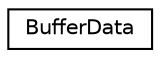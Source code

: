 digraph "Graphical Class Hierarchy"
{
  edge [fontname="Helvetica",fontsize="10",labelfontname="Helvetica",labelfontsize="10"];
  node [fontname="Helvetica",fontsize="10",shape=record];
  rankdir="LR";
  Node0 [label="BufferData",height=0.2,width=0.4,color="black", fillcolor="white", style="filled",URL="$dd/da5/structBufferData.html"];
}
